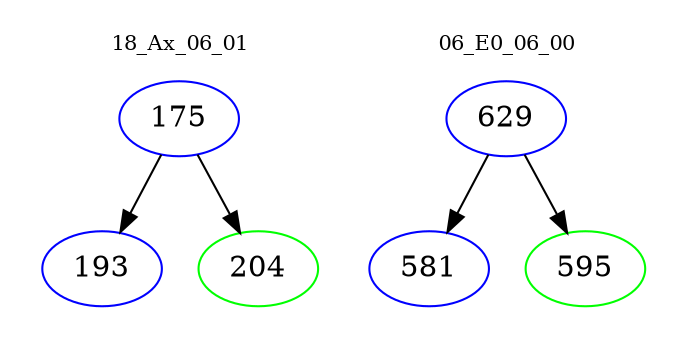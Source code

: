digraph{
subgraph cluster_0 {
color = white
label = "18_Ax_06_01";
fontsize=10;
T0_175 [label="175", color="blue"]
T0_175 -> T0_193 [color="black"]
T0_193 [label="193", color="blue"]
T0_175 -> T0_204 [color="black"]
T0_204 [label="204", color="green"]
}
subgraph cluster_1 {
color = white
label = "06_E0_06_00";
fontsize=10;
T1_629 [label="629", color="blue"]
T1_629 -> T1_581 [color="black"]
T1_581 [label="581", color="blue"]
T1_629 -> T1_595 [color="black"]
T1_595 [label="595", color="green"]
}
}
